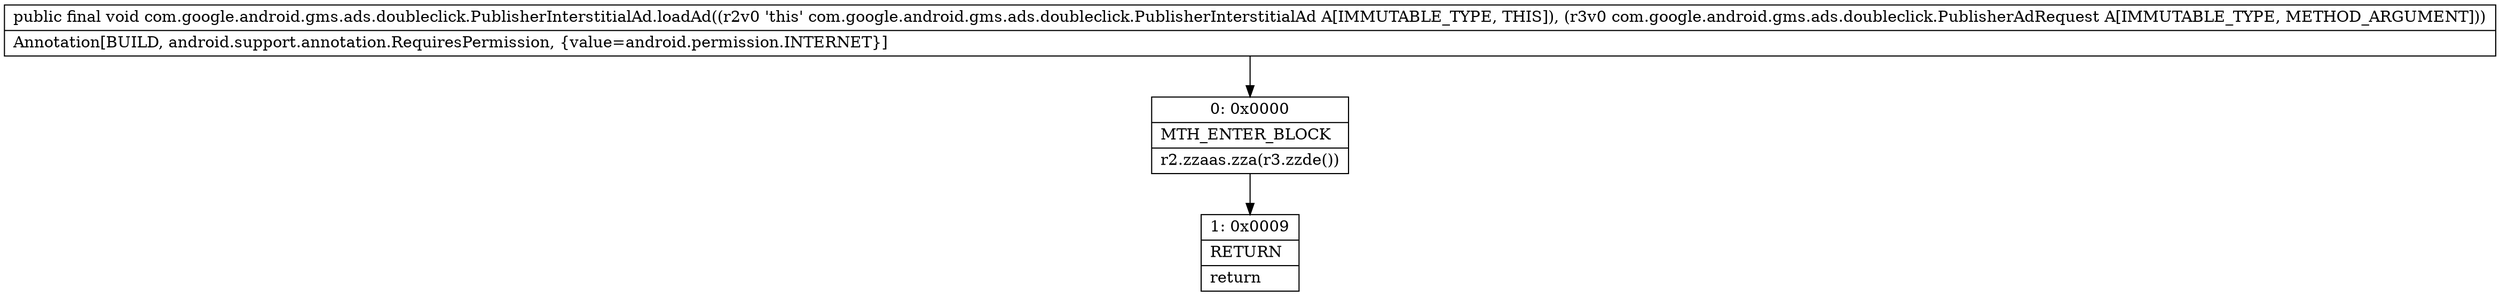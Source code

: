 digraph "CFG forcom.google.android.gms.ads.doubleclick.PublisherInterstitialAd.loadAd(Lcom\/google\/android\/gms\/ads\/doubleclick\/PublisherAdRequest;)V" {
Node_0 [shape=record,label="{0\:\ 0x0000|MTH_ENTER_BLOCK\l|r2.zzaas.zza(r3.zzde())\l}"];
Node_1 [shape=record,label="{1\:\ 0x0009|RETURN\l|return\l}"];
MethodNode[shape=record,label="{public final void com.google.android.gms.ads.doubleclick.PublisherInterstitialAd.loadAd((r2v0 'this' com.google.android.gms.ads.doubleclick.PublisherInterstitialAd A[IMMUTABLE_TYPE, THIS]), (r3v0 com.google.android.gms.ads.doubleclick.PublisherAdRequest A[IMMUTABLE_TYPE, METHOD_ARGUMENT]))  | Annotation[BUILD, android.support.annotation.RequiresPermission, \{value=android.permission.INTERNET\}]\l}"];
MethodNode -> Node_0;
Node_0 -> Node_1;
}

